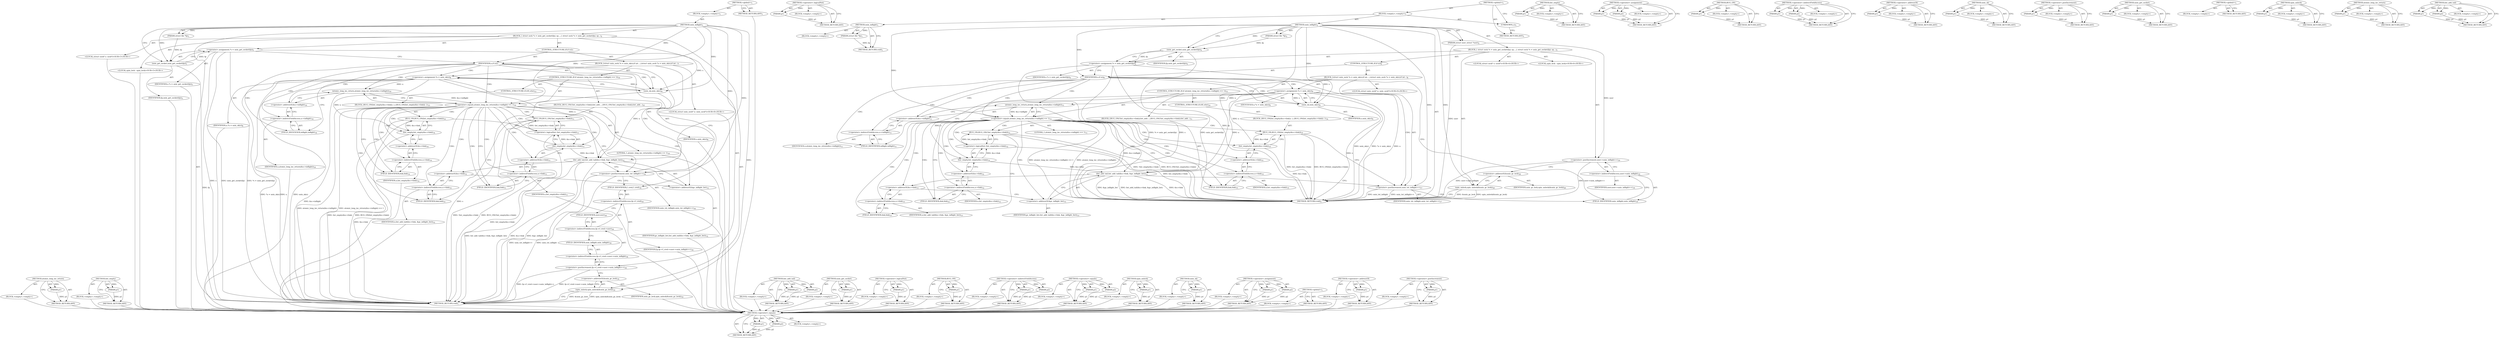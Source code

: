 digraph "list_add_tail" {
vulnerable_112 [label=<(METHOD,atomic_long_inc_return)>];
vulnerable_113 [label=<(PARAM,p1)>];
vulnerable_114 [label=<(BLOCK,&lt;empty&gt;,&lt;empty&gt;)>];
vulnerable_115 [label=<(METHOD_RETURN,ANY)>];
vulnerable_133 [label=<(METHOD,list_empty)>];
vulnerable_134 [label=<(PARAM,p1)>];
vulnerable_135 [label=<(BLOCK,&lt;empty&gt;,&lt;empty&gt;)>];
vulnerable_136 [label=<(METHOD_RETURN,ANY)>];
vulnerable_6 [label=<(METHOD,&lt;global&gt;)<SUB>1</SUB>>];
vulnerable_7 [label=<(BLOCK,&lt;empty&gt;,&lt;empty&gt;)<SUB>1</SUB>>];
vulnerable_8 [label=<(METHOD,unix_inflight)<SUB>1</SUB>>];
vulnerable_9 [label=<(PARAM,struct file *fp)<SUB>1</SUB>>];
vulnerable_10 [label=<(BLOCK,{
 	struct sock *s = unix_get_socket(fp);
 
	sp...,{
 	struct sock *s = unix_get_socket(fp);
 
	sp...)<SUB>2</SUB>>];
vulnerable_11 [label="<(LOCAL,struct sock* s: sock*)<SUB>3</SUB>>"];
vulnerable_12 [label=<(&lt;operator&gt;.assignment,*s = unix_get_socket(fp))<SUB>3</SUB>>];
vulnerable_13 [label=<(IDENTIFIER,s,*s = unix_get_socket(fp))<SUB>3</SUB>>];
vulnerable_14 [label=<(unix_get_socket,unix_get_socket(fp))<SUB>3</SUB>>];
vulnerable_15 [label=<(IDENTIFIER,fp,unix_get_socket(fp))<SUB>3</SUB>>];
vulnerable_16 [label="<(LOCAL,spin_lock : spin_lock)<SUB>5</SUB>>"];
vulnerable_17 [label=<(CONTROL_STRUCTURE,IF,if (s))<SUB>7</SUB>>];
vulnerable_18 [label=<(IDENTIFIER,s,if (s))<SUB>7</SUB>>];
vulnerable_19 [label=<(BLOCK,{
		struct unix_sock *u = unix_sk(s);

		if (at...,{
		struct unix_sock *u = unix_sk(s);

		if (at...)<SUB>7</SUB>>];
vulnerable_20 [label="<(LOCAL,struct unix_sock* u: unix_sock*)<SUB>8</SUB>>"];
vulnerable_21 [label=<(&lt;operator&gt;.assignment,*u = unix_sk(s))<SUB>8</SUB>>];
vulnerable_22 [label=<(IDENTIFIER,u,*u = unix_sk(s))<SUB>8</SUB>>];
vulnerable_23 [label=<(unix_sk,unix_sk(s))<SUB>8</SUB>>];
vulnerable_24 [label=<(IDENTIFIER,s,unix_sk(s))<SUB>8</SUB>>];
vulnerable_25 [label=<(CONTROL_STRUCTURE,IF,if (atomic_long_inc_return(&amp;u-&gt;inflight) == 1))<SUB>10</SUB>>];
vulnerable_26 [label=<(&lt;operator&gt;.equals,atomic_long_inc_return(&amp;u-&gt;inflight) == 1)<SUB>10</SUB>>];
vulnerable_27 [label=<(atomic_long_inc_return,atomic_long_inc_return(&amp;u-&gt;inflight))<SUB>10</SUB>>];
vulnerable_28 [label=<(&lt;operator&gt;.addressOf,&amp;u-&gt;inflight)<SUB>10</SUB>>];
vulnerable_29 [label=<(&lt;operator&gt;.indirectFieldAccess,u-&gt;inflight)<SUB>10</SUB>>];
vulnerable_30 [label=<(IDENTIFIER,u,atomic_long_inc_return(&amp;u-&gt;inflight))<SUB>10</SUB>>];
vulnerable_31 [label=<(FIELD_IDENTIFIER,inflight,inflight)<SUB>10</SUB>>];
vulnerable_32 [label=<(LITERAL,1,atomic_long_inc_return(&amp;u-&gt;inflight) == 1)<SUB>10</SUB>>];
vulnerable_33 [label=<(BLOCK,{
			BUG_ON(!list_empty(&amp;u-&gt;link));
			list_add...,{
			BUG_ON(!list_empty(&amp;u-&gt;link));
			list_add...)<SUB>10</SUB>>];
vulnerable_34 [label=<(BUG_ON,BUG_ON(!list_empty(&amp;u-&gt;link)))<SUB>11</SUB>>];
vulnerable_35 [label=<(&lt;operator&gt;.logicalNot,!list_empty(&amp;u-&gt;link))<SUB>11</SUB>>];
vulnerable_36 [label=<(list_empty,list_empty(&amp;u-&gt;link))<SUB>11</SUB>>];
vulnerable_37 [label=<(&lt;operator&gt;.addressOf,&amp;u-&gt;link)<SUB>11</SUB>>];
vulnerable_38 [label=<(&lt;operator&gt;.indirectFieldAccess,u-&gt;link)<SUB>11</SUB>>];
vulnerable_39 [label=<(IDENTIFIER,u,list_empty(&amp;u-&gt;link))<SUB>11</SUB>>];
vulnerable_40 [label=<(FIELD_IDENTIFIER,link,link)<SUB>11</SUB>>];
vulnerable_41 [label=<(list_add_tail,list_add_tail(&amp;u-&gt;link, &amp;gc_inflight_list))<SUB>12</SUB>>];
vulnerable_42 [label=<(&lt;operator&gt;.addressOf,&amp;u-&gt;link)<SUB>12</SUB>>];
vulnerable_43 [label=<(&lt;operator&gt;.indirectFieldAccess,u-&gt;link)<SUB>12</SUB>>];
vulnerable_44 [label=<(IDENTIFIER,u,list_add_tail(&amp;u-&gt;link, &amp;gc_inflight_list))<SUB>12</SUB>>];
vulnerable_45 [label=<(FIELD_IDENTIFIER,link,link)<SUB>12</SUB>>];
vulnerable_46 [label=<(&lt;operator&gt;.addressOf,&amp;gc_inflight_list)<SUB>12</SUB>>];
vulnerable_47 [label=<(IDENTIFIER,gc_inflight_list,list_add_tail(&amp;u-&gt;link, &amp;gc_inflight_list))<SUB>12</SUB>>];
vulnerable_48 [label=<(CONTROL_STRUCTURE,ELSE,else)<SUB>13</SUB>>];
vulnerable_49 [label=<(BLOCK,{
			BUG_ON(list_empty(&amp;u-&gt;link));
 		},{
			BUG_ON(list_empty(&amp;u-&gt;link));
 		})<SUB>13</SUB>>];
vulnerable_50 [label=<(BUG_ON,BUG_ON(list_empty(&amp;u-&gt;link)))<SUB>14</SUB>>];
vulnerable_51 [label=<(list_empty,list_empty(&amp;u-&gt;link))<SUB>14</SUB>>];
vulnerable_52 [label=<(&lt;operator&gt;.addressOf,&amp;u-&gt;link)<SUB>14</SUB>>];
vulnerable_53 [label=<(&lt;operator&gt;.indirectFieldAccess,u-&gt;link)<SUB>14</SUB>>];
vulnerable_54 [label=<(IDENTIFIER,u,list_empty(&amp;u-&gt;link))<SUB>14</SUB>>];
vulnerable_55 [label=<(FIELD_IDENTIFIER,link,link)<SUB>14</SUB>>];
vulnerable_56 [label=<(&lt;operator&gt;.postIncrement,unix_tot_inflight++)<SUB>16</SUB>>];
vulnerable_57 [label=<(IDENTIFIER,unix_tot_inflight,unix_tot_inflight++)<SUB>16</SUB>>];
vulnerable_58 [label=<(&lt;operator&gt;.postIncrement,fp-&gt;f_cred-&gt;user-&gt;unix_inflight++)<SUB>18</SUB>>];
vulnerable_59 [label=<(&lt;operator&gt;.indirectFieldAccess,fp-&gt;f_cred-&gt;user-&gt;unix_inflight)<SUB>18</SUB>>];
vulnerable_60 [label=<(&lt;operator&gt;.indirectFieldAccess,fp-&gt;f_cred-&gt;user)<SUB>18</SUB>>];
vulnerable_61 [label=<(&lt;operator&gt;.indirectFieldAccess,fp-&gt;f_cred)<SUB>18</SUB>>];
vulnerable_62 [label=<(IDENTIFIER,fp,fp-&gt;f_cred-&gt;user-&gt;unix_inflight++)<SUB>18</SUB>>];
vulnerable_63 [label=<(FIELD_IDENTIFIER,f_cred,f_cred)<SUB>18</SUB>>];
vulnerable_64 [label=<(FIELD_IDENTIFIER,user,user)<SUB>18</SUB>>];
vulnerable_65 [label=<(FIELD_IDENTIFIER,unix_inflight,unix_inflight)<SUB>18</SUB>>];
vulnerable_66 [label=<(spin_unlock,spin_unlock(&amp;unix_gc_lock))<SUB>19</SUB>>];
vulnerable_67 [label=<(&lt;operator&gt;.addressOf,&amp;unix_gc_lock)<SUB>19</SUB>>];
vulnerable_68 [label=<(IDENTIFIER,unix_gc_lock,spin_unlock(&amp;unix_gc_lock))<SUB>19</SUB>>];
vulnerable_69 [label=<(METHOD_RETURN,void)<SUB>1</SUB>>];
vulnerable_71 [label=<(METHOD_RETURN,ANY)<SUB>1</SUB>>];
vulnerable_137 [label=<(METHOD,list_add_tail)>];
vulnerable_138 [label=<(PARAM,p1)>];
vulnerable_139 [label=<(PARAM,p2)>];
vulnerable_140 [label=<(BLOCK,&lt;empty&gt;,&lt;empty&gt;)>];
vulnerable_141 [label=<(METHOD_RETURN,ANY)>];
vulnerable_99 [label=<(METHOD,unix_get_socket)>];
vulnerable_100 [label=<(PARAM,p1)>];
vulnerable_101 [label=<(BLOCK,&lt;empty&gt;,&lt;empty&gt;)>];
vulnerable_102 [label=<(METHOD_RETURN,ANY)>];
vulnerable_129 [label=<(METHOD,&lt;operator&gt;.logicalNot)>];
vulnerable_130 [label=<(PARAM,p1)>];
vulnerable_131 [label=<(BLOCK,&lt;empty&gt;,&lt;empty&gt;)>];
vulnerable_132 [label=<(METHOD_RETURN,ANY)>];
vulnerable_125 [label=<(METHOD,BUG_ON)>];
vulnerable_126 [label=<(PARAM,p1)>];
vulnerable_127 [label=<(BLOCK,&lt;empty&gt;,&lt;empty&gt;)>];
vulnerable_128 [label=<(METHOD_RETURN,ANY)>];
vulnerable_120 [label=<(METHOD,&lt;operator&gt;.indirectFieldAccess)>];
vulnerable_121 [label=<(PARAM,p1)>];
vulnerable_122 [label=<(PARAM,p2)>];
vulnerable_123 [label=<(BLOCK,&lt;empty&gt;,&lt;empty&gt;)>];
vulnerable_124 [label=<(METHOD_RETURN,ANY)>];
vulnerable_107 [label=<(METHOD,&lt;operator&gt;.equals)>];
vulnerable_108 [label=<(PARAM,p1)>];
vulnerable_109 [label=<(PARAM,p2)>];
vulnerable_110 [label=<(BLOCK,&lt;empty&gt;,&lt;empty&gt;)>];
vulnerable_111 [label=<(METHOD_RETURN,ANY)>];
vulnerable_146 [label=<(METHOD,spin_unlock)>];
vulnerable_147 [label=<(PARAM,p1)>];
vulnerable_148 [label=<(BLOCK,&lt;empty&gt;,&lt;empty&gt;)>];
vulnerable_149 [label=<(METHOD_RETURN,ANY)>];
vulnerable_103 [label=<(METHOD,unix_sk)>];
vulnerable_104 [label=<(PARAM,p1)>];
vulnerable_105 [label=<(BLOCK,&lt;empty&gt;,&lt;empty&gt;)>];
vulnerable_106 [label=<(METHOD_RETURN,ANY)>];
vulnerable_94 [label=<(METHOD,&lt;operator&gt;.assignment)>];
vulnerable_95 [label=<(PARAM,p1)>];
vulnerable_96 [label=<(PARAM,p2)>];
vulnerable_97 [label=<(BLOCK,&lt;empty&gt;,&lt;empty&gt;)>];
vulnerable_98 [label=<(METHOD_RETURN,ANY)>];
vulnerable_88 [label=<(METHOD,&lt;global&gt;)<SUB>1</SUB>>];
vulnerable_89 [label=<(BLOCK,&lt;empty&gt;,&lt;empty&gt;)>];
vulnerable_90 [label=<(METHOD_RETURN,ANY)>];
vulnerable_116 [label=<(METHOD,&lt;operator&gt;.addressOf)>];
vulnerable_117 [label=<(PARAM,p1)>];
vulnerable_118 [label=<(BLOCK,&lt;empty&gt;,&lt;empty&gt;)>];
vulnerable_119 [label=<(METHOD_RETURN,ANY)>];
vulnerable_142 [label=<(METHOD,&lt;operator&gt;.postIncrement)>];
vulnerable_143 [label=<(PARAM,p1)>];
vulnerable_144 [label=<(BLOCK,&lt;empty&gt;,&lt;empty&gt;)>];
vulnerable_145 [label=<(METHOD_RETURN,ANY)>];
fixed_112 [label=<(METHOD,&lt;operator&gt;.equals)>];
fixed_113 [label=<(PARAM,p1)>];
fixed_114 [label=<(PARAM,p2)>];
fixed_115 [label=<(BLOCK,&lt;empty&gt;,&lt;empty&gt;)>];
fixed_116 [label=<(METHOD_RETURN,ANY)>];
fixed_134 [label=<(METHOD,&lt;operator&gt;.logicalNot)>];
fixed_135 [label=<(PARAM,p1)>];
fixed_136 [label=<(BLOCK,&lt;empty&gt;,&lt;empty&gt;)>];
fixed_137 [label=<(METHOD_RETURN,ANY)>];
fixed_6 [label=<(METHOD,&lt;global&gt;)<SUB>1</SUB>>];
fixed_7 [label=<(BLOCK,&lt;empty&gt;,&lt;empty&gt;)<SUB>1</SUB>>];
fixed_8 [label=<(METHOD,unix_inflight)<SUB>1</SUB>>];
fixed_9 [label=<(PARAM,struct file *fp)<SUB>1</SUB>>];
fixed_10 [label=<(BLOCK,&lt;empty&gt;,&lt;empty&gt;)>];
fixed_11 [label=<(METHOD_RETURN,void)<SUB>1</SUB>>];
fixed_13 [label=<(UNKNOWN,),))<SUB>1</SUB>>];
fixed_14 [label=<(METHOD,unix_inflight)<SUB>2</SUB>>];
fixed_15 [label=<(PARAM,struct user_struct *user)<SUB>2</SUB>>];
fixed_16 [label=<(PARAM,struct file *fp)<SUB>2</SUB>>];
fixed_17 [label=<(BLOCK,{
 	struct sock *s = unix_get_socket(fp);
 
	sp...,{
 	struct sock *s = unix_get_socket(fp);
 
	sp...)<SUB>3</SUB>>];
fixed_18 [label="<(LOCAL,struct sock* s: sock*)<SUB>4</SUB>>"];
fixed_19 [label=<(&lt;operator&gt;.assignment,*s = unix_get_socket(fp))<SUB>4</SUB>>];
fixed_20 [label=<(IDENTIFIER,s,*s = unix_get_socket(fp))<SUB>4</SUB>>];
fixed_21 [label=<(unix_get_socket,unix_get_socket(fp))<SUB>4</SUB>>];
fixed_22 [label=<(IDENTIFIER,fp,unix_get_socket(fp))<SUB>4</SUB>>];
fixed_23 [label="<(LOCAL,spin_lock : spin_lock)<SUB>6</SUB>>"];
fixed_24 [label=<(CONTROL_STRUCTURE,IF,if (s))<SUB>8</SUB>>];
fixed_25 [label=<(IDENTIFIER,s,if (s))<SUB>8</SUB>>];
fixed_26 [label=<(BLOCK,{
		struct unix_sock *u = unix_sk(s);

		if (at...,{
		struct unix_sock *u = unix_sk(s);

		if (at...)<SUB>8</SUB>>];
fixed_27 [label="<(LOCAL,struct unix_sock* u: unix_sock*)<SUB>9</SUB>>"];
fixed_28 [label=<(&lt;operator&gt;.assignment,*u = unix_sk(s))<SUB>9</SUB>>];
fixed_29 [label=<(IDENTIFIER,u,*u = unix_sk(s))<SUB>9</SUB>>];
fixed_30 [label=<(unix_sk,unix_sk(s))<SUB>9</SUB>>];
fixed_31 [label=<(IDENTIFIER,s,unix_sk(s))<SUB>9</SUB>>];
fixed_32 [label=<(CONTROL_STRUCTURE,IF,if (atomic_long_inc_return(&amp;u-&gt;inflight) == 1))<SUB>11</SUB>>];
fixed_33 [label=<(&lt;operator&gt;.equals,atomic_long_inc_return(&amp;u-&gt;inflight) == 1)<SUB>11</SUB>>];
fixed_34 [label=<(atomic_long_inc_return,atomic_long_inc_return(&amp;u-&gt;inflight))<SUB>11</SUB>>];
fixed_35 [label=<(&lt;operator&gt;.addressOf,&amp;u-&gt;inflight)<SUB>11</SUB>>];
fixed_36 [label=<(&lt;operator&gt;.indirectFieldAccess,u-&gt;inflight)<SUB>11</SUB>>];
fixed_37 [label=<(IDENTIFIER,u,atomic_long_inc_return(&amp;u-&gt;inflight))<SUB>11</SUB>>];
fixed_38 [label=<(FIELD_IDENTIFIER,inflight,inflight)<SUB>11</SUB>>];
fixed_39 [label=<(LITERAL,1,atomic_long_inc_return(&amp;u-&gt;inflight) == 1)<SUB>11</SUB>>];
fixed_40 [label=<(BLOCK,{
			BUG_ON(!list_empty(&amp;u-&gt;link));
			list_add...,{
			BUG_ON(!list_empty(&amp;u-&gt;link));
			list_add...)<SUB>11</SUB>>];
fixed_41 [label=<(BUG_ON,BUG_ON(!list_empty(&amp;u-&gt;link)))<SUB>12</SUB>>];
fixed_42 [label=<(&lt;operator&gt;.logicalNot,!list_empty(&amp;u-&gt;link))<SUB>12</SUB>>];
fixed_43 [label=<(list_empty,list_empty(&amp;u-&gt;link))<SUB>12</SUB>>];
fixed_44 [label=<(&lt;operator&gt;.addressOf,&amp;u-&gt;link)<SUB>12</SUB>>];
fixed_45 [label=<(&lt;operator&gt;.indirectFieldAccess,u-&gt;link)<SUB>12</SUB>>];
fixed_46 [label=<(IDENTIFIER,u,list_empty(&amp;u-&gt;link))<SUB>12</SUB>>];
fixed_47 [label=<(FIELD_IDENTIFIER,link,link)<SUB>12</SUB>>];
fixed_48 [label=<(list_add_tail,list_add_tail(&amp;u-&gt;link, &amp;gc_inflight_list))<SUB>13</SUB>>];
fixed_49 [label=<(&lt;operator&gt;.addressOf,&amp;u-&gt;link)<SUB>13</SUB>>];
fixed_50 [label=<(&lt;operator&gt;.indirectFieldAccess,u-&gt;link)<SUB>13</SUB>>];
fixed_51 [label=<(IDENTIFIER,u,list_add_tail(&amp;u-&gt;link, &amp;gc_inflight_list))<SUB>13</SUB>>];
fixed_52 [label=<(FIELD_IDENTIFIER,link,link)<SUB>13</SUB>>];
fixed_53 [label=<(&lt;operator&gt;.addressOf,&amp;gc_inflight_list)<SUB>13</SUB>>];
fixed_54 [label=<(IDENTIFIER,gc_inflight_list,list_add_tail(&amp;u-&gt;link, &amp;gc_inflight_list))<SUB>13</SUB>>];
fixed_55 [label=<(CONTROL_STRUCTURE,ELSE,else)<SUB>14</SUB>>];
fixed_56 [label=<(BLOCK,{
			BUG_ON(list_empty(&amp;u-&gt;link));
 		},{
			BUG_ON(list_empty(&amp;u-&gt;link));
 		})<SUB>14</SUB>>];
fixed_57 [label=<(BUG_ON,BUG_ON(list_empty(&amp;u-&gt;link)))<SUB>15</SUB>>];
fixed_58 [label=<(list_empty,list_empty(&amp;u-&gt;link))<SUB>15</SUB>>];
fixed_59 [label=<(&lt;operator&gt;.addressOf,&amp;u-&gt;link)<SUB>15</SUB>>];
fixed_60 [label=<(&lt;operator&gt;.indirectFieldAccess,u-&gt;link)<SUB>15</SUB>>];
fixed_61 [label=<(IDENTIFIER,u,list_empty(&amp;u-&gt;link))<SUB>15</SUB>>];
fixed_62 [label=<(FIELD_IDENTIFIER,link,link)<SUB>15</SUB>>];
fixed_63 [label=<(&lt;operator&gt;.postIncrement,unix_tot_inflight++)<SUB>17</SUB>>];
fixed_64 [label=<(IDENTIFIER,unix_tot_inflight,unix_tot_inflight++)<SUB>17</SUB>>];
fixed_65 [label=<(&lt;operator&gt;.postIncrement,user-&gt;unix_inflight++)<SUB>19</SUB>>];
fixed_66 [label=<(&lt;operator&gt;.indirectFieldAccess,user-&gt;unix_inflight)<SUB>19</SUB>>];
fixed_67 [label=<(IDENTIFIER,user,user-&gt;unix_inflight++)<SUB>19</SUB>>];
fixed_68 [label=<(FIELD_IDENTIFIER,unix_inflight,unix_inflight)<SUB>19</SUB>>];
fixed_69 [label=<(spin_unlock,spin_unlock(&amp;unix_gc_lock))<SUB>20</SUB>>];
fixed_70 [label=<(&lt;operator&gt;.addressOf,&amp;unix_gc_lock)<SUB>20</SUB>>];
fixed_71 [label=<(IDENTIFIER,unix_gc_lock,spin_unlock(&amp;unix_gc_lock))<SUB>20</SUB>>];
fixed_72 [label=<(METHOD_RETURN,void)<SUB>2</SUB>>];
fixed_74 [label=<(METHOD_RETURN,ANY)<SUB>1</SUB>>];
fixed_138 [label=<(METHOD,list_empty)>];
fixed_139 [label=<(PARAM,p1)>];
fixed_140 [label=<(BLOCK,&lt;empty&gt;,&lt;empty&gt;)>];
fixed_141 [label=<(METHOD_RETURN,ANY)>];
fixed_99 [label=<(METHOD,&lt;operator&gt;.assignment)>];
fixed_100 [label=<(PARAM,p1)>];
fixed_101 [label=<(PARAM,p2)>];
fixed_102 [label=<(BLOCK,&lt;empty&gt;,&lt;empty&gt;)>];
fixed_103 [label=<(METHOD_RETURN,ANY)>];
fixed_130 [label=<(METHOD,BUG_ON)>];
fixed_131 [label=<(PARAM,p1)>];
fixed_132 [label=<(BLOCK,&lt;empty&gt;,&lt;empty&gt;)>];
fixed_133 [label=<(METHOD_RETURN,ANY)>];
fixed_125 [label=<(METHOD,&lt;operator&gt;.indirectFieldAccess)>];
fixed_126 [label=<(PARAM,p1)>];
fixed_127 [label=<(PARAM,p2)>];
fixed_128 [label=<(BLOCK,&lt;empty&gt;,&lt;empty&gt;)>];
fixed_129 [label=<(METHOD_RETURN,ANY)>];
fixed_121 [label=<(METHOD,&lt;operator&gt;.addressOf)>];
fixed_122 [label=<(PARAM,p1)>];
fixed_123 [label=<(BLOCK,&lt;empty&gt;,&lt;empty&gt;)>];
fixed_124 [label=<(METHOD_RETURN,ANY)>];
fixed_108 [label=<(METHOD,unix_sk)>];
fixed_109 [label=<(PARAM,p1)>];
fixed_110 [label=<(BLOCK,&lt;empty&gt;,&lt;empty&gt;)>];
fixed_111 [label=<(METHOD_RETURN,ANY)>];
fixed_147 [label=<(METHOD,&lt;operator&gt;.postIncrement)>];
fixed_148 [label=<(PARAM,p1)>];
fixed_149 [label=<(BLOCK,&lt;empty&gt;,&lt;empty&gt;)>];
fixed_150 [label=<(METHOD_RETURN,ANY)>];
fixed_104 [label=<(METHOD,unix_get_socket)>];
fixed_105 [label=<(PARAM,p1)>];
fixed_106 [label=<(BLOCK,&lt;empty&gt;,&lt;empty&gt;)>];
fixed_107 [label=<(METHOD_RETURN,ANY)>];
fixed_93 [label=<(METHOD,&lt;global&gt;)<SUB>1</SUB>>];
fixed_94 [label=<(BLOCK,&lt;empty&gt;,&lt;empty&gt;)>];
fixed_95 [label=<(METHOD_RETURN,ANY)>];
fixed_151 [label=<(METHOD,spin_unlock)>];
fixed_152 [label=<(PARAM,p1)>];
fixed_153 [label=<(BLOCK,&lt;empty&gt;,&lt;empty&gt;)>];
fixed_154 [label=<(METHOD_RETURN,ANY)>];
fixed_117 [label=<(METHOD,atomic_long_inc_return)>];
fixed_118 [label=<(PARAM,p1)>];
fixed_119 [label=<(BLOCK,&lt;empty&gt;,&lt;empty&gt;)>];
fixed_120 [label=<(METHOD_RETURN,ANY)>];
fixed_142 [label=<(METHOD,list_add_tail)>];
fixed_143 [label=<(PARAM,p1)>];
fixed_144 [label=<(PARAM,p2)>];
fixed_145 [label=<(BLOCK,&lt;empty&gt;,&lt;empty&gt;)>];
fixed_146 [label=<(METHOD_RETURN,ANY)>];
vulnerable_112 -> vulnerable_113  [key=0, label="AST: "];
vulnerable_112 -> vulnerable_113  [key=1, label="DDG: "];
vulnerable_112 -> vulnerable_114  [key=0, label="AST: "];
vulnerable_112 -> vulnerable_115  [key=0, label="AST: "];
vulnerable_112 -> vulnerable_115  [key=1, label="CFG: "];
vulnerable_113 -> vulnerable_115  [key=0, label="DDG: p1"];
vulnerable_114 -> fixed_112  [key=0];
vulnerable_115 -> fixed_112  [key=0];
vulnerable_133 -> vulnerable_134  [key=0, label="AST: "];
vulnerable_133 -> vulnerable_134  [key=1, label="DDG: "];
vulnerable_133 -> vulnerable_135  [key=0, label="AST: "];
vulnerable_133 -> vulnerable_136  [key=0, label="AST: "];
vulnerable_133 -> vulnerable_136  [key=1, label="CFG: "];
vulnerable_134 -> vulnerable_136  [key=0, label="DDG: p1"];
vulnerable_135 -> fixed_112  [key=0];
vulnerable_136 -> fixed_112  [key=0];
vulnerable_6 -> vulnerable_7  [key=0, label="AST: "];
vulnerable_6 -> vulnerable_71  [key=0, label="AST: "];
vulnerable_6 -> vulnerable_71  [key=1, label="CFG: "];
vulnerable_7 -> vulnerable_8  [key=0, label="AST: "];
vulnerable_8 -> vulnerable_9  [key=0, label="AST: "];
vulnerable_8 -> vulnerable_9  [key=1, label="DDG: "];
vulnerable_8 -> vulnerable_10  [key=0, label="AST: "];
vulnerable_8 -> vulnerable_69  [key=0, label="AST: "];
vulnerable_8 -> vulnerable_14  [key=0, label="CFG: "];
vulnerable_8 -> vulnerable_14  [key=1, label="DDG: "];
vulnerable_8 -> vulnerable_18  [key=0, label="DDG: "];
vulnerable_8 -> vulnerable_66  [key=0, label="DDG: "];
vulnerable_8 -> vulnerable_56  [key=0, label="DDG: "];
vulnerable_8 -> vulnerable_23  [key=0, label="DDG: "];
vulnerable_8 -> vulnerable_26  [key=0, label="DDG: "];
vulnerable_8 -> vulnerable_41  [key=0, label="DDG: "];
vulnerable_9 -> vulnerable_14  [key=0, label="DDG: fp"];
vulnerable_10 -> vulnerable_11  [key=0, label="AST: "];
vulnerable_10 -> vulnerable_12  [key=0, label="AST: "];
vulnerable_10 -> vulnerable_16  [key=0, label="AST: "];
vulnerable_10 -> vulnerable_17  [key=0, label="AST: "];
vulnerable_10 -> vulnerable_58  [key=0, label="AST: "];
vulnerable_10 -> vulnerable_66  [key=0, label="AST: "];
vulnerable_11 -> fixed_112  [key=0];
vulnerable_12 -> vulnerable_13  [key=0, label="AST: "];
vulnerable_12 -> vulnerable_14  [key=0, label="AST: "];
vulnerable_12 -> vulnerable_18  [key=0, label="CFG: "];
vulnerable_12 -> vulnerable_69  [key=0, label="DDG: s"];
vulnerable_12 -> vulnerable_69  [key=1, label="DDG: unix_get_socket(fp)"];
vulnerable_12 -> vulnerable_69  [key=2, label="DDG: *s = unix_get_socket(fp)"];
vulnerable_12 -> vulnerable_23  [key=0, label="DDG: s"];
vulnerable_13 -> fixed_112  [key=0];
vulnerable_14 -> vulnerable_15  [key=0, label="AST: "];
vulnerable_14 -> vulnerable_12  [key=0, label="CFG: "];
vulnerable_14 -> vulnerable_12  [key=1, label="DDG: fp"];
vulnerable_14 -> vulnerable_69  [key=0, label="DDG: fp"];
vulnerable_15 -> fixed_112  [key=0];
vulnerable_16 -> fixed_112  [key=0];
vulnerable_17 -> vulnerable_18  [key=0, label="AST: "];
vulnerable_17 -> vulnerable_19  [key=0, label="AST: "];
vulnerable_18 -> vulnerable_23  [key=0, label="CFG: "];
vulnerable_18 -> vulnerable_23  [key=1, label="CDG: "];
vulnerable_18 -> vulnerable_63  [key=0, label="CFG: "];
vulnerable_18 -> vulnerable_21  [key=0, label="CDG: "];
vulnerable_18 -> vulnerable_26  [key=0, label="CDG: "];
vulnerable_18 -> vulnerable_28  [key=0, label="CDG: "];
vulnerable_18 -> vulnerable_56  [key=0, label="CDG: "];
vulnerable_18 -> vulnerable_27  [key=0, label="CDG: "];
vulnerable_18 -> vulnerable_29  [key=0, label="CDG: "];
vulnerable_18 -> vulnerable_31  [key=0, label="CDG: "];
vulnerable_19 -> vulnerable_20  [key=0, label="AST: "];
vulnerable_19 -> vulnerable_21  [key=0, label="AST: "];
vulnerable_19 -> vulnerable_25  [key=0, label="AST: "];
vulnerable_19 -> vulnerable_56  [key=0, label="AST: "];
vulnerable_20 -> fixed_112  [key=0];
vulnerable_21 -> vulnerable_22  [key=0, label="AST: "];
vulnerable_21 -> vulnerable_23  [key=0, label="AST: "];
vulnerable_21 -> vulnerable_31  [key=0, label="CFG: "];
vulnerable_21 -> vulnerable_69  [key=0, label="DDG: u"];
vulnerable_21 -> vulnerable_69  [key=1, label="DDG: unix_sk(s)"];
vulnerable_21 -> vulnerable_69  [key=2, label="DDG: *u = unix_sk(s)"];
vulnerable_21 -> vulnerable_27  [key=0, label="DDG: u"];
vulnerable_21 -> vulnerable_41  [key=0, label="DDG: u"];
vulnerable_21 -> vulnerable_36  [key=0, label="DDG: u"];
vulnerable_21 -> vulnerable_51  [key=0, label="DDG: u"];
vulnerable_22 -> fixed_112  [key=0];
vulnerable_23 -> vulnerable_24  [key=0, label="AST: "];
vulnerable_23 -> vulnerable_21  [key=0, label="CFG: "];
vulnerable_23 -> vulnerable_21  [key=1, label="DDG: s"];
vulnerable_23 -> vulnerable_69  [key=0, label="DDG: s"];
vulnerable_24 -> fixed_112  [key=0];
vulnerable_25 -> vulnerable_26  [key=0, label="AST: "];
vulnerable_25 -> vulnerable_33  [key=0, label="AST: "];
vulnerable_25 -> vulnerable_48  [key=0, label="AST: "];
vulnerable_26 -> vulnerable_27  [key=0, label="AST: "];
vulnerable_26 -> vulnerable_32  [key=0, label="AST: "];
vulnerable_26 -> vulnerable_40  [key=0, label="CFG: "];
vulnerable_26 -> vulnerable_40  [key=1, label="CDG: "];
vulnerable_26 -> vulnerable_55  [key=0, label="CFG: "];
vulnerable_26 -> vulnerable_55  [key=1, label="CDG: "];
vulnerable_26 -> vulnerable_69  [key=0, label="DDG: atomic_long_inc_return(&amp;u-&gt;inflight)"];
vulnerable_26 -> vulnerable_69  [key=1, label="DDG: atomic_long_inc_return(&amp;u-&gt;inflight) == 1"];
vulnerable_26 -> vulnerable_34  [key=0, label="CDG: "];
vulnerable_26 -> vulnerable_42  [key=0, label="CDG: "];
vulnerable_26 -> vulnerable_51  [key=0, label="CDG: "];
vulnerable_26 -> vulnerable_36  [key=0, label="CDG: "];
vulnerable_26 -> vulnerable_52  [key=0, label="CDG: "];
vulnerable_26 -> vulnerable_37  [key=0, label="CDG: "];
vulnerable_26 -> vulnerable_46  [key=0, label="CDG: "];
vulnerable_26 -> vulnerable_53  [key=0, label="CDG: "];
vulnerable_26 -> vulnerable_38  [key=0, label="CDG: "];
vulnerable_26 -> vulnerable_41  [key=0, label="CDG: "];
vulnerable_26 -> vulnerable_45  [key=0, label="CDG: "];
vulnerable_26 -> vulnerable_50  [key=0, label="CDG: "];
vulnerable_26 -> vulnerable_35  [key=0, label="CDG: "];
vulnerable_26 -> vulnerable_43  [key=0, label="CDG: "];
vulnerable_27 -> vulnerable_28  [key=0, label="AST: "];
vulnerable_27 -> vulnerable_26  [key=0, label="CFG: "];
vulnerable_27 -> vulnerable_26  [key=1, label="DDG: &amp;u-&gt;inflight"];
vulnerable_27 -> vulnerable_69  [key=0, label="DDG: &amp;u-&gt;inflight"];
vulnerable_28 -> vulnerable_29  [key=0, label="AST: "];
vulnerable_28 -> vulnerable_27  [key=0, label="CFG: "];
vulnerable_29 -> vulnerable_30  [key=0, label="AST: "];
vulnerable_29 -> vulnerable_31  [key=0, label="AST: "];
vulnerable_29 -> vulnerable_28  [key=0, label="CFG: "];
vulnerable_30 -> fixed_112  [key=0];
vulnerable_31 -> vulnerable_29  [key=0, label="CFG: "];
vulnerable_32 -> fixed_112  [key=0];
vulnerable_33 -> vulnerable_34  [key=0, label="AST: "];
vulnerable_33 -> vulnerable_41  [key=0, label="AST: "];
vulnerable_34 -> vulnerable_35  [key=0, label="AST: "];
vulnerable_34 -> vulnerable_45  [key=0, label="CFG: "];
vulnerable_34 -> vulnerable_69  [key=0, label="DDG: !list_empty(&amp;u-&gt;link)"];
vulnerable_34 -> vulnerable_69  [key=1, label="DDG: BUG_ON(!list_empty(&amp;u-&gt;link))"];
vulnerable_35 -> vulnerable_36  [key=0, label="AST: "];
vulnerable_35 -> vulnerable_34  [key=0, label="CFG: "];
vulnerable_35 -> vulnerable_34  [key=1, label="DDG: list_empty(&amp;u-&gt;link)"];
vulnerable_35 -> vulnerable_69  [key=0, label="DDG: list_empty(&amp;u-&gt;link)"];
vulnerable_36 -> vulnerable_37  [key=0, label="AST: "];
vulnerable_36 -> vulnerable_35  [key=0, label="CFG: "];
vulnerable_36 -> vulnerable_35  [key=1, label="DDG: &amp;u-&gt;link"];
vulnerable_36 -> vulnerable_41  [key=0, label="DDG: &amp;u-&gt;link"];
vulnerable_37 -> vulnerable_38  [key=0, label="AST: "];
vulnerable_37 -> vulnerable_36  [key=0, label="CFG: "];
vulnerable_38 -> vulnerable_39  [key=0, label="AST: "];
vulnerable_38 -> vulnerable_40  [key=0, label="AST: "];
vulnerable_38 -> vulnerable_37  [key=0, label="CFG: "];
vulnerable_39 -> fixed_112  [key=0];
vulnerable_40 -> vulnerable_38  [key=0, label="CFG: "];
vulnerable_41 -> vulnerable_42  [key=0, label="AST: "];
vulnerable_41 -> vulnerable_46  [key=0, label="AST: "];
vulnerable_41 -> vulnerable_56  [key=0, label="CFG: "];
vulnerable_41 -> vulnerable_69  [key=0, label="DDG: &amp;u-&gt;link"];
vulnerable_41 -> vulnerable_69  [key=1, label="DDG: &amp;gc_inflight_list"];
vulnerable_41 -> vulnerable_69  [key=2, label="DDG: list_add_tail(&amp;u-&gt;link, &amp;gc_inflight_list)"];
vulnerable_42 -> vulnerable_43  [key=0, label="AST: "];
vulnerable_42 -> vulnerable_46  [key=0, label="CFG: "];
vulnerable_43 -> vulnerable_44  [key=0, label="AST: "];
vulnerable_43 -> vulnerable_45  [key=0, label="AST: "];
vulnerable_43 -> vulnerable_42  [key=0, label="CFG: "];
vulnerable_44 -> fixed_112  [key=0];
vulnerable_45 -> vulnerable_43  [key=0, label="CFG: "];
vulnerable_46 -> vulnerable_47  [key=0, label="AST: "];
vulnerable_46 -> vulnerable_41  [key=0, label="CFG: "];
vulnerable_47 -> fixed_112  [key=0];
vulnerable_48 -> vulnerable_49  [key=0, label="AST: "];
vulnerable_49 -> vulnerable_50  [key=0, label="AST: "];
vulnerable_50 -> vulnerable_51  [key=0, label="AST: "];
vulnerable_50 -> vulnerable_56  [key=0, label="CFG: "];
vulnerable_50 -> vulnerable_69  [key=0, label="DDG: list_empty(&amp;u-&gt;link)"];
vulnerable_50 -> vulnerable_69  [key=1, label="DDG: BUG_ON(list_empty(&amp;u-&gt;link))"];
vulnerable_51 -> vulnerable_52  [key=0, label="AST: "];
vulnerable_51 -> vulnerable_50  [key=0, label="CFG: "];
vulnerable_51 -> vulnerable_50  [key=1, label="DDG: &amp;u-&gt;link"];
vulnerable_51 -> vulnerable_69  [key=0, label="DDG: &amp;u-&gt;link"];
vulnerable_52 -> vulnerable_53  [key=0, label="AST: "];
vulnerable_52 -> vulnerable_51  [key=0, label="CFG: "];
vulnerable_53 -> vulnerable_54  [key=0, label="AST: "];
vulnerable_53 -> vulnerable_55  [key=0, label="AST: "];
vulnerable_53 -> vulnerable_52  [key=0, label="CFG: "];
vulnerable_54 -> fixed_112  [key=0];
vulnerable_55 -> vulnerable_53  [key=0, label="CFG: "];
vulnerable_56 -> vulnerable_57  [key=0, label="AST: "];
vulnerable_56 -> vulnerable_63  [key=0, label="CFG: "];
vulnerable_56 -> vulnerable_69  [key=0, label="DDG: unix_tot_inflight++"];
vulnerable_56 -> vulnerable_69  [key=1, label="DDG: unix_tot_inflight"];
vulnerable_57 -> fixed_112  [key=0];
vulnerable_58 -> vulnerable_59  [key=0, label="AST: "];
vulnerable_58 -> vulnerable_67  [key=0, label="CFG: "];
vulnerable_58 -> vulnerable_69  [key=0, label="DDG: fp-&gt;f_cred-&gt;user-&gt;unix_inflight"];
vulnerable_58 -> vulnerable_69  [key=1, label="DDG: fp-&gt;f_cred-&gt;user-&gt;unix_inflight++"];
vulnerable_59 -> vulnerable_60  [key=0, label="AST: "];
vulnerable_59 -> vulnerable_65  [key=0, label="AST: "];
vulnerable_59 -> vulnerable_58  [key=0, label="CFG: "];
vulnerable_60 -> vulnerable_61  [key=0, label="AST: "];
vulnerable_60 -> vulnerable_64  [key=0, label="AST: "];
vulnerable_60 -> vulnerable_65  [key=0, label="CFG: "];
vulnerable_61 -> vulnerable_62  [key=0, label="AST: "];
vulnerable_61 -> vulnerable_63  [key=0, label="AST: "];
vulnerable_61 -> vulnerable_64  [key=0, label="CFG: "];
vulnerable_62 -> fixed_112  [key=0];
vulnerable_63 -> vulnerable_61  [key=0, label="CFG: "];
vulnerable_64 -> vulnerable_60  [key=0, label="CFG: "];
vulnerable_65 -> vulnerable_59  [key=0, label="CFG: "];
vulnerable_66 -> vulnerable_67  [key=0, label="AST: "];
vulnerable_66 -> vulnerable_69  [key=0, label="CFG: "];
vulnerable_66 -> vulnerable_69  [key=1, label="DDG: &amp;unix_gc_lock"];
vulnerable_66 -> vulnerable_69  [key=2, label="DDG: spin_unlock(&amp;unix_gc_lock)"];
vulnerable_67 -> vulnerable_68  [key=0, label="AST: "];
vulnerable_67 -> vulnerable_66  [key=0, label="CFG: "];
vulnerable_68 -> fixed_112  [key=0];
vulnerable_69 -> fixed_112  [key=0];
vulnerable_71 -> fixed_112  [key=0];
vulnerable_137 -> vulnerable_138  [key=0, label="AST: "];
vulnerable_137 -> vulnerable_138  [key=1, label="DDG: "];
vulnerable_137 -> vulnerable_140  [key=0, label="AST: "];
vulnerable_137 -> vulnerable_139  [key=0, label="AST: "];
vulnerable_137 -> vulnerable_139  [key=1, label="DDG: "];
vulnerable_137 -> vulnerable_141  [key=0, label="AST: "];
vulnerable_137 -> vulnerable_141  [key=1, label="CFG: "];
vulnerable_138 -> vulnerable_141  [key=0, label="DDG: p1"];
vulnerable_139 -> vulnerable_141  [key=0, label="DDG: p2"];
vulnerable_140 -> fixed_112  [key=0];
vulnerable_141 -> fixed_112  [key=0];
vulnerable_99 -> vulnerable_100  [key=0, label="AST: "];
vulnerable_99 -> vulnerable_100  [key=1, label="DDG: "];
vulnerable_99 -> vulnerable_101  [key=0, label="AST: "];
vulnerable_99 -> vulnerable_102  [key=0, label="AST: "];
vulnerable_99 -> vulnerable_102  [key=1, label="CFG: "];
vulnerable_100 -> vulnerable_102  [key=0, label="DDG: p1"];
vulnerable_101 -> fixed_112  [key=0];
vulnerable_102 -> fixed_112  [key=0];
vulnerable_129 -> vulnerable_130  [key=0, label="AST: "];
vulnerable_129 -> vulnerable_130  [key=1, label="DDG: "];
vulnerable_129 -> vulnerable_131  [key=0, label="AST: "];
vulnerable_129 -> vulnerable_132  [key=0, label="AST: "];
vulnerable_129 -> vulnerable_132  [key=1, label="CFG: "];
vulnerable_130 -> vulnerable_132  [key=0, label="DDG: p1"];
vulnerable_131 -> fixed_112  [key=0];
vulnerable_132 -> fixed_112  [key=0];
vulnerable_125 -> vulnerable_126  [key=0, label="AST: "];
vulnerable_125 -> vulnerable_126  [key=1, label="DDG: "];
vulnerable_125 -> vulnerable_127  [key=0, label="AST: "];
vulnerable_125 -> vulnerable_128  [key=0, label="AST: "];
vulnerable_125 -> vulnerable_128  [key=1, label="CFG: "];
vulnerable_126 -> vulnerable_128  [key=0, label="DDG: p1"];
vulnerable_127 -> fixed_112  [key=0];
vulnerable_128 -> fixed_112  [key=0];
vulnerable_120 -> vulnerable_121  [key=0, label="AST: "];
vulnerable_120 -> vulnerable_121  [key=1, label="DDG: "];
vulnerable_120 -> vulnerable_123  [key=0, label="AST: "];
vulnerable_120 -> vulnerable_122  [key=0, label="AST: "];
vulnerable_120 -> vulnerable_122  [key=1, label="DDG: "];
vulnerable_120 -> vulnerable_124  [key=0, label="AST: "];
vulnerable_120 -> vulnerable_124  [key=1, label="CFG: "];
vulnerable_121 -> vulnerable_124  [key=0, label="DDG: p1"];
vulnerable_122 -> vulnerable_124  [key=0, label="DDG: p2"];
vulnerable_123 -> fixed_112  [key=0];
vulnerable_124 -> fixed_112  [key=0];
vulnerable_107 -> vulnerable_108  [key=0, label="AST: "];
vulnerable_107 -> vulnerable_108  [key=1, label="DDG: "];
vulnerable_107 -> vulnerable_110  [key=0, label="AST: "];
vulnerable_107 -> vulnerable_109  [key=0, label="AST: "];
vulnerable_107 -> vulnerable_109  [key=1, label="DDG: "];
vulnerable_107 -> vulnerable_111  [key=0, label="AST: "];
vulnerable_107 -> vulnerable_111  [key=1, label="CFG: "];
vulnerable_108 -> vulnerable_111  [key=0, label="DDG: p1"];
vulnerable_109 -> vulnerable_111  [key=0, label="DDG: p2"];
vulnerable_110 -> fixed_112  [key=0];
vulnerable_111 -> fixed_112  [key=0];
vulnerable_146 -> vulnerable_147  [key=0, label="AST: "];
vulnerable_146 -> vulnerable_147  [key=1, label="DDG: "];
vulnerable_146 -> vulnerable_148  [key=0, label="AST: "];
vulnerable_146 -> vulnerable_149  [key=0, label="AST: "];
vulnerable_146 -> vulnerable_149  [key=1, label="CFG: "];
vulnerable_147 -> vulnerable_149  [key=0, label="DDG: p1"];
vulnerable_148 -> fixed_112  [key=0];
vulnerable_149 -> fixed_112  [key=0];
vulnerable_103 -> vulnerable_104  [key=0, label="AST: "];
vulnerable_103 -> vulnerable_104  [key=1, label="DDG: "];
vulnerable_103 -> vulnerable_105  [key=0, label="AST: "];
vulnerable_103 -> vulnerable_106  [key=0, label="AST: "];
vulnerable_103 -> vulnerable_106  [key=1, label="CFG: "];
vulnerable_104 -> vulnerable_106  [key=0, label="DDG: p1"];
vulnerable_105 -> fixed_112  [key=0];
vulnerable_106 -> fixed_112  [key=0];
vulnerable_94 -> vulnerable_95  [key=0, label="AST: "];
vulnerable_94 -> vulnerable_95  [key=1, label="DDG: "];
vulnerable_94 -> vulnerable_97  [key=0, label="AST: "];
vulnerable_94 -> vulnerable_96  [key=0, label="AST: "];
vulnerable_94 -> vulnerable_96  [key=1, label="DDG: "];
vulnerable_94 -> vulnerable_98  [key=0, label="AST: "];
vulnerable_94 -> vulnerable_98  [key=1, label="CFG: "];
vulnerable_95 -> vulnerable_98  [key=0, label="DDG: p1"];
vulnerable_96 -> vulnerable_98  [key=0, label="DDG: p2"];
vulnerable_97 -> fixed_112  [key=0];
vulnerable_98 -> fixed_112  [key=0];
vulnerable_88 -> vulnerable_89  [key=0, label="AST: "];
vulnerable_88 -> vulnerable_90  [key=0, label="AST: "];
vulnerable_88 -> vulnerable_90  [key=1, label="CFG: "];
vulnerable_89 -> fixed_112  [key=0];
vulnerable_90 -> fixed_112  [key=0];
vulnerable_116 -> vulnerable_117  [key=0, label="AST: "];
vulnerable_116 -> vulnerable_117  [key=1, label="DDG: "];
vulnerable_116 -> vulnerable_118  [key=0, label="AST: "];
vulnerable_116 -> vulnerable_119  [key=0, label="AST: "];
vulnerable_116 -> vulnerable_119  [key=1, label="CFG: "];
vulnerable_117 -> vulnerable_119  [key=0, label="DDG: p1"];
vulnerable_118 -> fixed_112  [key=0];
vulnerable_119 -> fixed_112  [key=0];
vulnerable_142 -> vulnerable_143  [key=0, label="AST: "];
vulnerable_142 -> vulnerable_143  [key=1, label="DDG: "];
vulnerable_142 -> vulnerable_144  [key=0, label="AST: "];
vulnerable_142 -> vulnerable_145  [key=0, label="AST: "];
vulnerable_142 -> vulnerable_145  [key=1, label="CFG: "];
vulnerable_143 -> vulnerable_145  [key=0, label="DDG: p1"];
vulnerable_144 -> fixed_112  [key=0];
vulnerable_145 -> fixed_112  [key=0];
fixed_112 -> fixed_113  [key=0, label="AST: "];
fixed_112 -> fixed_113  [key=1, label="DDG: "];
fixed_112 -> fixed_115  [key=0, label="AST: "];
fixed_112 -> fixed_114  [key=0, label="AST: "];
fixed_112 -> fixed_114  [key=1, label="DDG: "];
fixed_112 -> fixed_116  [key=0, label="AST: "];
fixed_112 -> fixed_116  [key=1, label="CFG: "];
fixed_113 -> fixed_116  [key=0, label="DDG: p1"];
fixed_114 -> fixed_116  [key=0, label="DDG: p2"];
fixed_134 -> fixed_135  [key=0, label="AST: "];
fixed_134 -> fixed_135  [key=1, label="DDG: "];
fixed_134 -> fixed_136  [key=0, label="AST: "];
fixed_134 -> fixed_137  [key=0, label="AST: "];
fixed_134 -> fixed_137  [key=1, label="CFG: "];
fixed_135 -> fixed_137  [key=0, label="DDG: p1"];
fixed_6 -> fixed_7  [key=0, label="AST: "];
fixed_6 -> fixed_74  [key=0, label="AST: "];
fixed_6 -> fixed_13  [key=0, label="CFG: "];
fixed_7 -> fixed_8  [key=0, label="AST: "];
fixed_7 -> fixed_13  [key=0, label="AST: "];
fixed_7 -> fixed_14  [key=0, label="AST: "];
fixed_8 -> fixed_9  [key=0, label="AST: "];
fixed_8 -> fixed_9  [key=1, label="DDG: "];
fixed_8 -> fixed_10  [key=0, label="AST: "];
fixed_8 -> fixed_11  [key=0, label="AST: "];
fixed_8 -> fixed_11  [key=1, label="CFG: "];
fixed_9 -> fixed_11  [key=0, label="DDG: fp"];
fixed_13 -> fixed_74  [key=0, label="CFG: "];
fixed_14 -> fixed_15  [key=0, label="AST: "];
fixed_14 -> fixed_15  [key=1, label="DDG: "];
fixed_14 -> fixed_16  [key=0, label="AST: "];
fixed_14 -> fixed_16  [key=1, label="DDG: "];
fixed_14 -> fixed_17  [key=0, label="AST: "];
fixed_14 -> fixed_72  [key=0, label="AST: "];
fixed_14 -> fixed_21  [key=0, label="CFG: "];
fixed_14 -> fixed_21  [key=1, label="DDG: "];
fixed_14 -> fixed_25  [key=0, label="DDG: "];
fixed_14 -> fixed_69  [key=0, label="DDG: "];
fixed_14 -> fixed_63  [key=0, label="DDG: "];
fixed_14 -> fixed_30  [key=0, label="DDG: "];
fixed_14 -> fixed_33  [key=0, label="DDG: "];
fixed_14 -> fixed_48  [key=0, label="DDG: "];
fixed_15 -> fixed_72  [key=0, label="DDG: user"];
fixed_15 -> fixed_65  [key=0, label="DDG: user"];
fixed_16 -> fixed_21  [key=0, label="DDG: fp"];
fixed_17 -> fixed_18  [key=0, label="AST: "];
fixed_17 -> fixed_19  [key=0, label="AST: "];
fixed_17 -> fixed_23  [key=0, label="AST: "];
fixed_17 -> fixed_24  [key=0, label="AST: "];
fixed_17 -> fixed_65  [key=0, label="AST: "];
fixed_17 -> fixed_69  [key=0, label="AST: "];
fixed_19 -> fixed_20  [key=0, label="AST: "];
fixed_19 -> fixed_21  [key=0, label="AST: "];
fixed_19 -> fixed_25  [key=0, label="CFG: "];
fixed_19 -> fixed_72  [key=0, label="DDG: s"];
fixed_19 -> fixed_72  [key=1, label="DDG: unix_get_socket(fp)"];
fixed_19 -> fixed_72  [key=2, label="DDG: *s = unix_get_socket(fp)"];
fixed_19 -> fixed_30  [key=0, label="DDG: s"];
fixed_21 -> fixed_22  [key=0, label="AST: "];
fixed_21 -> fixed_19  [key=0, label="CFG: "];
fixed_21 -> fixed_19  [key=1, label="DDG: fp"];
fixed_21 -> fixed_72  [key=0, label="DDG: fp"];
fixed_24 -> fixed_25  [key=0, label="AST: "];
fixed_24 -> fixed_26  [key=0, label="AST: "];
fixed_25 -> fixed_30  [key=0, label="CFG: "];
fixed_25 -> fixed_30  [key=1, label="CDG: "];
fixed_25 -> fixed_68  [key=0, label="CFG: "];
fixed_25 -> fixed_34  [key=0, label="CDG: "];
fixed_25 -> fixed_33  [key=0, label="CDG: "];
fixed_25 -> fixed_28  [key=0, label="CDG: "];
fixed_25 -> fixed_36  [key=0, label="CDG: "];
fixed_25 -> fixed_38  [key=0, label="CDG: "];
fixed_25 -> fixed_63  [key=0, label="CDG: "];
fixed_25 -> fixed_35  [key=0, label="CDG: "];
fixed_26 -> fixed_27  [key=0, label="AST: "];
fixed_26 -> fixed_28  [key=0, label="AST: "];
fixed_26 -> fixed_32  [key=0, label="AST: "];
fixed_26 -> fixed_63  [key=0, label="AST: "];
fixed_28 -> fixed_29  [key=0, label="AST: "];
fixed_28 -> fixed_30  [key=0, label="AST: "];
fixed_28 -> fixed_38  [key=0, label="CFG: "];
fixed_28 -> fixed_72  [key=0, label="DDG: u"];
fixed_28 -> fixed_72  [key=1, label="DDG: unix_sk(s)"];
fixed_28 -> fixed_72  [key=2, label="DDG: *u = unix_sk(s)"];
fixed_28 -> fixed_34  [key=0, label="DDG: u"];
fixed_28 -> fixed_48  [key=0, label="DDG: u"];
fixed_28 -> fixed_43  [key=0, label="DDG: u"];
fixed_28 -> fixed_58  [key=0, label="DDG: u"];
fixed_30 -> fixed_31  [key=0, label="AST: "];
fixed_30 -> fixed_28  [key=0, label="CFG: "];
fixed_30 -> fixed_28  [key=1, label="DDG: s"];
fixed_30 -> fixed_72  [key=0, label="DDG: s"];
fixed_32 -> fixed_33  [key=0, label="AST: "];
fixed_32 -> fixed_40  [key=0, label="AST: "];
fixed_32 -> fixed_55  [key=0, label="AST: "];
fixed_33 -> fixed_34  [key=0, label="AST: "];
fixed_33 -> fixed_39  [key=0, label="AST: "];
fixed_33 -> fixed_47  [key=0, label="CFG: "];
fixed_33 -> fixed_47  [key=1, label="CDG: "];
fixed_33 -> fixed_62  [key=0, label="CFG: "];
fixed_33 -> fixed_62  [key=1, label="CDG: "];
fixed_33 -> fixed_72  [key=0, label="DDG: atomic_long_inc_return(&amp;u-&gt;inflight)"];
fixed_33 -> fixed_72  [key=1, label="DDG: atomic_long_inc_return(&amp;u-&gt;inflight) == 1"];
fixed_33 -> fixed_48  [key=0, label="CDG: "];
fixed_33 -> fixed_58  [key=0, label="CDG: "];
fixed_33 -> fixed_49  [key=0, label="CDG: "];
fixed_33 -> fixed_60  [key=0, label="CDG: "];
fixed_33 -> fixed_42  [key=0, label="CDG: "];
fixed_33 -> fixed_57  [key=0, label="CDG: "];
fixed_33 -> fixed_52  [key=0, label="CDG: "];
fixed_33 -> fixed_53  [key=0, label="CDG: "];
fixed_33 -> fixed_41  [key=0, label="CDG: "];
fixed_33 -> fixed_45  [key=0, label="CDG: "];
fixed_33 -> fixed_50  [key=0, label="CDG: "];
fixed_33 -> fixed_59  [key=0, label="CDG: "];
fixed_33 -> fixed_44  [key=0, label="CDG: "];
fixed_33 -> fixed_43  [key=0, label="CDG: "];
fixed_34 -> fixed_35  [key=0, label="AST: "];
fixed_34 -> fixed_33  [key=0, label="CFG: "];
fixed_34 -> fixed_33  [key=1, label="DDG: &amp;u-&gt;inflight"];
fixed_34 -> fixed_72  [key=0, label="DDG: &amp;u-&gt;inflight"];
fixed_35 -> fixed_36  [key=0, label="AST: "];
fixed_35 -> fixed_34  [key=0, label="CFG: "];
fixed_36 -> fixed_37  [key=0, label="AST: "];
fixed_36 -> fixed_38  [key=0, label="AST: "];
fixed_36 -> fixed_35  [key=0, label="CFG: "];
fixed_38 -> fixed_36  [key=0, label="CFG: "];
fixed_40 -> fixed_41  [key=0, label="AST: "];
fixed_40 -> fixed_48  [key=0, label="AST: "];
fixed_41 -> fixed_42  [key=0, label="AST: "];
fixed_41 -> fixed_52  [key=0, label="CFG: "];
fixed_41 -> fixed_72  [key=0, label="DDG: !list_empty(&amp;u-&gt;link)"];
fixed_41 -> fixed_72  [key=1, label="DDG: BUG_ON(!list_empty(&amp;u-&gt;link))"];
fixed_42 -> fixed_43  [key=0, label="AST: "];
fixed_42 -> fixed_41  [key=0, label="CFG: "];
fixed_42 -> fixed_41  [key=1, label="DDG: list_empty(&amp;u-&gt;link)"];
fixed_42 -> fixed_72  [key=0, label="DDG: list_empty(&amp;u-&gt;link)"];
fixed_43 -> fixed_44  [key=0, label="AST: "];
fixed_43 -> fixed_42  [key=0, label="CFG: "];
fixed_43 -> fixed_42  [key=1, label="DDG: &amp;u-&gt;link"];
fixed_43 -> fixed_48  [key=0, label="DDG: &amp;u-&gt;link"];
fixed_44 -> fixed_45  [key=0, label="AST: "];
fixed_44 -> fixed_43  [key=0, label="CFG: "];
fixed_45 -> fixed_46  [key=0, label="AST: "];
fixed_45 -> fixed_47  [key=0, label="AST: "];
fixed_45 -> fixed_44  [key=0, label="CFG: "];
fixed_47 -> fixed_45  [key=0, label="CFG: "];
fixed_48 -> fixed_49  [key=0, label="AST: "];
fixed_48 -> fixed_53  [key=0, label="AST: "];
fixed_48 -> fixed_63  [key=0, label="CFG: "];
fixed_48 -> fixed_72  [key=0, label="DDG: &amp;u-&gt;link"];
fixed_48 -> fixed_72  [key=1, label="DDG: &amp;gc_inflight_list"];
fixed_48 -> fixed_72  [key=2, label="DDG: list_add_tail(&amp;u-&gt;link, &amp;gc_inflight_list)"];
fixed_49 -> fixed_50  [key=0, label="AST: "];
fixed_49 -> fixed_53  [key=0, label="CFG: "];
fixed_50 -> fixed_51  [key=0, label="AST: "];
fixed_50 -> fixed_52  [key=0, label="AST: "];
fixed_50 -> fixed_49  [key=0, label="CFG: "];
fixed_52 -> fixed_50  [key=0, label="CFG: "];
fixed_53 -> fixed_54  [key=0, label="AST: "];
fixed_53 -> fixed_48  [key=0, label="CFG: "];
fixed_55 -> fixed_56  [key=0, label="AST: "];
fixed_56 -> fixed_57  [key=0, label="AST: "];
fixed_57 -> fixed_58  [key=0, label="AST: "];
fixed_57 -> fixed_63  [key=0, label="CFG: "];
fixed_57 -> fixed_72  [key=0, label="DDG: list_empty(&amp;u-&gt;link)"];
fixed_57 -> fixed_72  [key=1, label="DDG: BUG_ON(list_empty(&amp;u-&gt;link))"];
fixed_58 -> fixed_59  [key=0, label="AST: "];
fixed_58 -> fixed_57  [key=0, label="CFG: "];
fixed_58 -> fixed_57  [key=1, label="DDG: &amp;u-&gt;link"];
fixed_58 -> fixed_72  [key=0, label="DDG: &amp;u-&gt;link"];
fixed_59 -> fixed_60  [key=0, label="AST: "];
fixed_59 -> fixed_58  [key=0, label="CFG: "];
fixed_60 -> fixed_61  [key=0, label="AST: "];
fixed_60 -> fixed_62  [key=0, label="AST: "];
fixed_60 -> fixed_59  [key=0, label="CFG: "];
fixed_62 -> fixed_60  [key=0, label="CFG: "];
fixed_63 -> fixed_64  [key=0, label="AST: "];
fixed_63 -> fixed_68  [key=0, label="CFG: "];
fixed_63 -> fixed_72  [key=0, label="DDG: unix_tot_inflight++"];
fixed_63 -> fixed_72  [key=1, label="DDG: unix_tot_inflight"];
fixed_65 -> fixed_66  [key=0, label="AST: "];
fixed_65 -> fixed_70  [key=0, label="CFG: "];
fixed_65 -> fixed_72  [key=0, label="DDG: user-&gt;unix_inflight"];
fixed_65 -> fixed_72  [key=1, label="DDG: user-&gt;unix_inflight++"];
fixed_66 -> fixed_67  [key=0, label="AST: "];
fixed_66 -> fixed_68  [key=0, label="AST: "];
fixed_66 -> fixed_65  [key=0, label="CFG: "];
fixed_68 -> fixed_66  [key=0, label="CFG: "];
fixed_69 -> fixed_70  [key=0, label="AST: "];
fixed_69 -> fixed_72  [key=0, label="CFG: "];
fixed_69 -> fixed_72  [key=1, label="DDG: &amp;unix_gc_lock"];
fixed_69 -> fixed_72  [key=2, label="DDG: spin_unlock(&amp;unix_gc_lock)"];
fixed_70 -> fixed_71  [key=0, label="AST: "];
fixed_70 -> fixed_69  [key=0, label="CFG: "];
fixed_138 -> fixed_139  [key=0, label="AST: "];
fixed_138 -> fixed_139  [key=1, label="DDG: "];
fixed_138 -> fixed_140  [key=0, label="AST: "];
fixed_138 -> fixed_141  [key=0, label="AST: "];
fixed_138 -> fixed_141  [key=1, label="CFG: "];
fixed_139 -> fixed_141  [key=0, label="DDG: p1"];
fixed_99 -> fixed_100  [key=0, label="AST: "];
fixed_99 -> fixed_100  [key=1, label="DDG: "];
fixed_99 -> fixed_102  [key=0, label="AST: "];
fixed_99 -> fixed_101  [key=0, label="AST: "];
fixed_99 -> fixed_101  [key=1, label="DDG: "];
fixed_99 -> fixed_103  [key=0, label="AST: "];
fixed_99 -> fixed_103  [key=1, label="CFG: "];
fixed_100 -> fixed_103  [key=0, label="DDG: p1"];
fixed_101 -> fixed_103  [key=0, label="DDG: p2"];
fixed_130 -> fixed_131  [key=0, label="AST: "];
fixed_130 -> fixed_131  [key=1, label="DDG: "];
fixed_130 -> fixed_132  [key=0, label="AST: "];
fixed_130 -> fixed_133  [key=0, label="AST: "];
fixed_130 -> fixed_133  [key=1, label="CFG: "];
fixed_131 -> fixed_133  [key=0, label="DDG: p1"];
fixed_125 -> fixed_126  [key=0, label="AST: "];
fixed_125 -> fixed_126  [key=1, label="DDG: "];
fixed_125 -> fixed_128  [key=0, label="AST: "];
fixed_125 -> fixed_127  [key=0, label="AST: "];
fixed_125 -> fixed_127  [key=1, label="DDG: "];
fixed_125 -> fixed_129  [key=0, label="AST: "];
fixed_125 -> fixed_129  [key=1, label="CFG: "];
fixed_126 -> fixed_129  [key=0, label="DDG: p1"];
fixed_127 -> fixed_129  [key=0, label="DDG: p2"];
fixed_121 -> fixed_122  [key=0, label="AST: "];
fixed_121 -> fixed_122  [key=1, label="DDG: "];
fixed_121 -> fixed_123  [key=0, label="AST: "];
fixed_121 -> fixed_124  [key=0, label="AST: "];
fixed_121 -> fixed_124  [key=1, label="CFG: "];
fixed_122 -> fixed_124  [key=0, label="DDG: p1"];
fixed_108 -> fixed_109  [key=0, label="AST: "];
fixed_108 -> fixed_109  [key=1, label="DDG: "];
fixed_108 -> fixed_110  [key=0, label="AST: "];
fixed_108 -> fixed_111  [key=0, label="AST: "];
fixed_108 -> fixed_111  [key=1, label="CFG: "];
fixed_109 -> fixed_111  [key=0, label="DDG: p1"];
fixed_147 -> fixed_148  [key=0, label="AST: "];
fixed_147 -> fixed_148  [key=1, label="DDG: "];
fixed_147 -> fixed_149  [key=0, label="AST: "];
fixed_147 -> fixed_150  [key=0, label="AST: "];
fixed_147 -> fixed_150  [key=1, label="CFG: "];
fixed_148 -> fixed_150  [key=0, label="DDG: p1"];
fixed_104 -> fixed_105  [key=0, label="AST: "];
fixed_104 -> fixed_105  [key=1, label="DDG: "];
fixed_104 -> fixed_106  [key=0, label="AST: "];
fixed_104 -> fixed_107  [key=0, label="AST: "];
fixed_104 -> fixed_107  [key=1, label="CFG: "];
fixed_105 -> fixed_107  [key=0, label="DDG: p1"];
fixed_93 -> fixed_94  [key=0, label="AST: "];
fixed_93 -> fixed_95  [key=0, label="AST: "];
fixed_93 -> fixed_95  [key=1, label="CFG: "];
fixed_151 -> fixed_152  [key=0, label="AST: "];
fixed_151 -> fixed_152  [key=1, label="DDG: "];
fixed_151 -> fixed_153  [key=0, label="AST: "];
fixed_151 -> fixed_154  [key=0, label="AST: "];
fixed_151 -> fixed_154  [key=1, label="CFG: "];
fixed_152 -> fixed_154  [key=0, label="DDG: p1"];
fixed_117 -> fixed_118  [key=0, label="AST: "];
fixed_117 -> fixed_118  [key=1, label="DDG: "];
fixed_117 -> fixed_119  [key=0, label="AST: "];
fixed_117 -> fixed_120  [key=0, label="AST: "];
fixed_117 -> fixed_120  [key=1, label="CFG: "];
fixed_118 -> fixed_120  [key=0, label="DDG: p1"];
fixed_142 -> fixed_143  [key=0, label="AST: "];
fixed_142 -> fixed_143  [key=1, label="DDG: "];
fixed_142 -> fixed_145  [key=0, label="AST: "];
fixed_142 -> fixed_144  [key=0, label="AST: "];
fixed_142 -> fixed_144  [key=1, label="DDG: "];
fixed_142 -> fixed_146  [key=0, label="AST: "];
fixed_142 -> fixed_146  [key=1, label="CFG: "];
fixed_143 -> fixed_146  [key=0, label="DDG: p1"];
fixed_144 -> fixed_146  [key=0, label="DDG: p2"];
}
